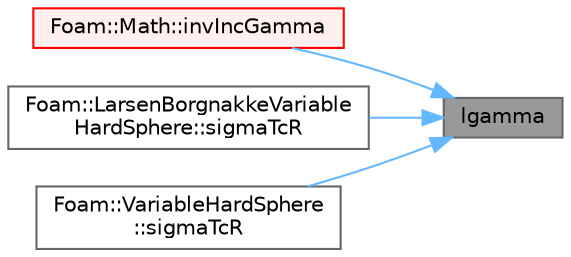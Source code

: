 digraph "lgamma"
{
 // LATEX_PDF_SIZE
  bgcolor="transparent";
  edge [fontname=Helvetica,fontsize=10,labelfontname=Helvetica,labelfontsize=10];
  node [fontname=Helvetica,fontsize=10,shape=box,height=0.2,width=0.4];
  rankdir="RL";
  Node1 [id="Node000001",label="lgamma",height=0.2,width=0.4,color="gray40", fillcolor="grey60", style="filled", fontcolor="black",tooltip=" "];
  Node1 -> Node2 [id="edge1_Node000001_Node000002",dir="back",color="steelblue1",style="solid",tooltip=" "];
  Node2 [id="Node000002",label="Foam::Math::invIncGamma",height=0.2,width=0.4,color="red", fillcolor="#FFF0F0", style="filled",URL="$namespaceFoam_1_1Math.html#a0cb67da6a476a92ad11b7ee63cb3a7cb",tooltip=" "];
  Node1 -> Node4 [id="edge2_Node000001_Node000004",dir="back",color="steelblue1",style="solid",tooltip=" "];
  Node4 [id="Node000004",label="Foam::LarsenBorgnakkeVariable\lHardSphere::sigmaTcR",height=0.2,width=0.4,color="grey40", fillcolor="white", style="filled",URL="$classFoam_1_1LarsenBorgnakkeVariableHardSphere.html#a11788176239913149667d5972f997a29",tooltip=" "];
  Node1 -> Node5 [id="edge3_Node000001_Node000005",dir="back",color="steelblue1",style="solid",tooltip=" "];
  Node5 [id="Node000005",label="Foam::VariableHardSphere\l::sigmaTcR",height=0.2,width=0.4,color="grey40", fillcolor="white", style="filled",URL="$classFoam_1_1VariableHardSphere.html#a11788176239913149667d5972f997a29",tooltip=" "];
}
